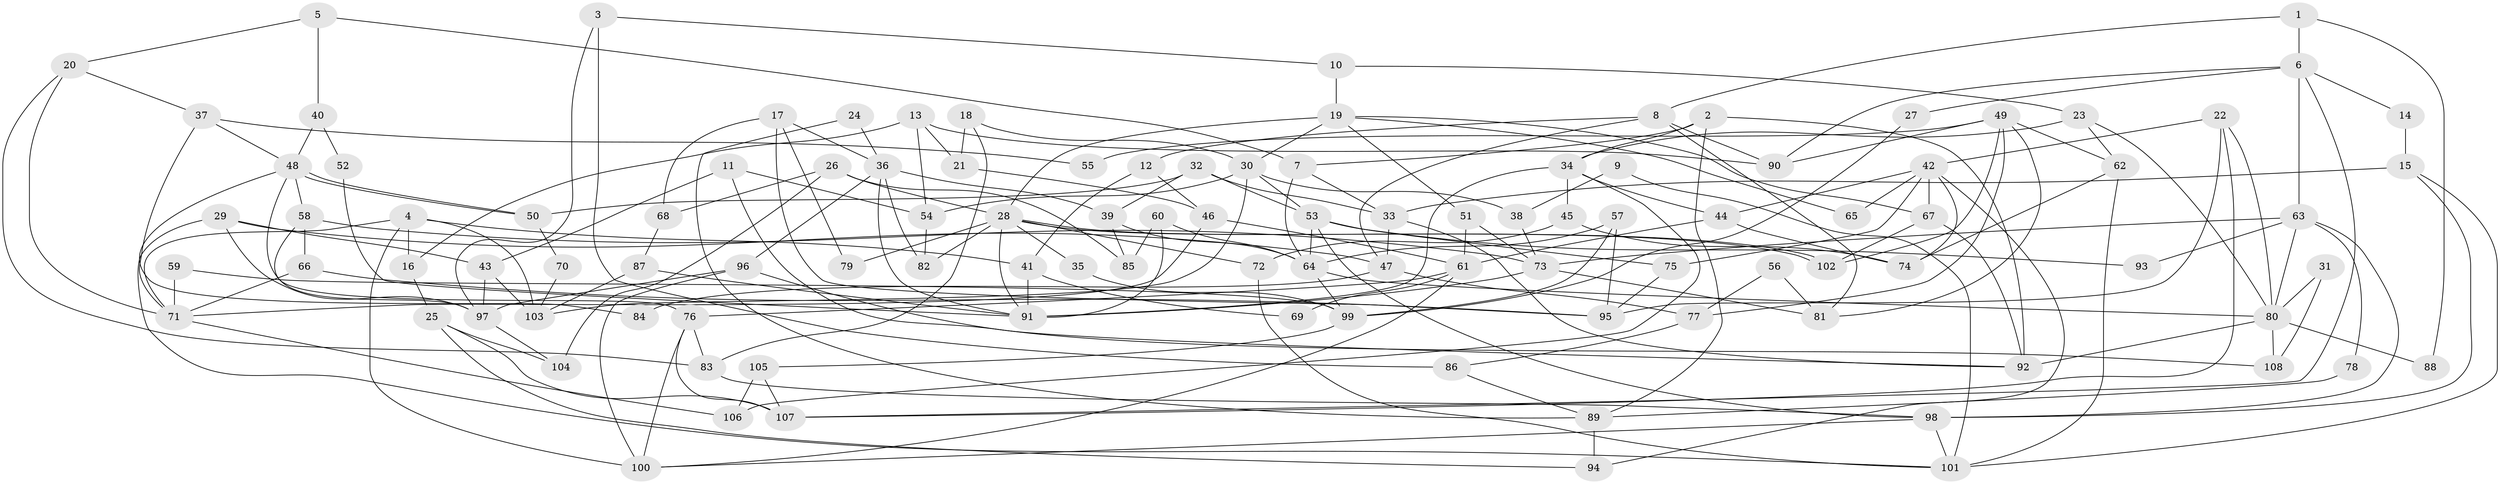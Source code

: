 // Generated by graph-tools (version 1.1) at 2025/11/02/27/25 16:11:21]
// undirected, 108 vertices, 216 edges
graph export_dot {
graph [start="1"]
  node [color=gray90,style=filled];
  1;
  2;
  3;
  4;
  5;
  6;
  7;
  8;
  9;
  10;
  11;
  12;
  13;
  14;
  15;
  16;
  17;
  18;
  19;
  20;
  21;
  22;
  23;
  24;
  25;
  26;
  27;
  28;
  29;
  30;
  31;
  32;
  33;
  34;
  35;
  36;
  37;
  38;
  39;
  40;
  41;
  42;
  43;
  44;
  45;
  46;
  47;
  48;
  49;
  50;
  51;
  52;
  53;
  54;
  55;
  56;
  57;
  58;
  59;
  60;
  61;
  62;
  63;
  64;
  65;
  66;
  67;
  68;
  69;
  70;
  71;
  72;
  73;
  74;
  75;
  76;
  77;
  78;
  79;
  80;
  81;
  82;
  83;
  84;
  85;
  86;
  87;
  88;
  89;
  90;
  91;
  92;
  93;
  94;
  95;
  96;
  97;
  98;
  99;
  100;
  101;
  102;
  103;
  104;
  105;
  106;
  107;
  108;
  1 -- 8;
  1 -- 6;
  1 -- 88;
  2 -- 7;
  2 -- 92;
  2 -- 34;
  2 -- 89;
  3 -- 10;
  3 -- 97;
  3 -- 86;
  4 -- 100;
  4 -- 16;
  4 -- 41;
  4 -- 71;
  4 -- 103;
  5 -- 7;
  5 -- 20;
  5 -- 40;
  6 -- 63;
  6 -- 107;
  6 -- 14;
  6 -- 27;
  6 -- 90;
  7 -- 33;
  7 -- 64;
  8 -- 90;
  8 -- 12;
  8 -- 47;
  8 -- 81;
  9 -- 38;
  9 -- 101;
  10 -- 19;
  10 -- 23;
  11 -- 43;
  11 -- 92;
  11 -- 54;
  12 -- 46;
  12 -- 41;
  13 -- 54;
  13 -- 90;
  13 -- 16;
  13 -- 21;
  14 -- 15;
  15 -- 98;
  15 -- 33;
  15 -- 101;
  16 -- 25;
  17 -- 95;
  17 -- 36;
  17 -- 68;
  17 -- 79;
  18 -- 83;
  18 -- 30;
  18 -- 21;
  19 -- 51;
  19 -- 28;
  19 -- 30;
  19 -- 65;
  19 -- 67;
  20 -- 71;
  20 -- 83;
  20 -- 37;
  21 -- 46;
  22 -- 42;
  22 -- 80;
  22 -- 95;
  22 -- 107;
  23 -- 34;
  23 -- 80;
  23 -- 62;
  24 -- 89;
  24 -- 36;
  25 -- 107;
  25 -- 94;
  25 -- 104;
  26 -- 85;
  26 -- 68;
  26 -- 28;
  26 -- 104;
  27 -- 99;
  28 -- 102;
  28 -- 102;
  28 -- 35;
  28 -- 72;
  28 -- 79;
  28 -- 82;
  28 -- 91;
  29 -- 101;
  29 -- 97;
  29 -- 43;
  29 -- 47;
  30 -- 103;
  30 -- 38;
  30 -- 53;
  30 -- 54;
  31 -- 80;
  31 -- 108;
  32 -- 39;
  32 -- 53;
  32 -- 33;
  32 -- 50;
  33 -- 47;
  33 -- 92;
  34 -- 45;
  34 -- 44;
  34 -- 91;
  34 -- 106;
  35 -- 99;
  36 -- 82;
  36 -- 91;
  36 -- 39;
  36 -- 96;
  37 -- 71;
  37 -- 48;
  37 -- 55;
  38 -- 73;
  39 -- 64;
  39 -- 85;
  40 -- 48;
  40 -- 52;
  41 -- 91;
  41 -- 69;
  42 -- 44;
  42 -- 67;
  42 -- 65;
  42 -- 74;
  42 -- 75;
  42 -- 94;
  43 -- 97;
  43 -- 103;
  44 -- 74;
  44 -- 61;
  45 -- 74;
  45 -- 72;
  46 -- 71;
  46 -- 61;
  47 -- 77;
  47 -- 84;
  48 -- 50;
  48 -- 50;
  48 -- 58;
  48 -- 76;
  48 -- 84;
  49 -- 81;
  49 -- 62;
  49 -- 55;
  49 -- 77;
  49 -- 90;
  49 -- 102;
  50 -- 70;
  51 -- 61;
  51 -- 73;
  52 -- 91;
  53 -- 98;
  53 -- 64;
  53 -- 75;
  53 -- 93;
  54 -- 82;
  56 -- 77;
  56 -- 81;
  57 -- 95;
  57 -- 99;
  57 -- 64;
  58 -- 97;
  58 -- 66;
  58 -- 73;
  59 -- 99;
  59 -- 71;
  60 -- 91;
  60 -- 64;
  60 -- 85;
  61 -- 69;
  61 -- 76;
  61 -- 100;
  62 -- 101;
  62 -- 74;
  63 -- 73;
  63 -- 80;
  63 -- 78;
  63 -- 93;
  63 -- 98;
  64 -- 80;
  64 -- 99;
  66 -- 95;
  66 -- 71;
  67 -- 102;
  67 -- 92;
  68 -- 87;
  70 -- 103;
  71 -- 106;
  72 -- 101;
  73 -- 91;
  73 -- 81;
  75 -- 95;
  76 -- 83;
  76 -- 100;
  76 -- 107;
  77 -- 86;
  78 -- 89;
  80 -- 92;
  80 -- 88;
  80 -- 108;
  83 -- 98;
  86 -- 89;
  87 -- 91;
  87 -- 103;
  89 -- 94;
  96 -- 100;
  96 -- 97;
  96 -- 108;
  97 -- 104;
  98 -- 100;
  98 -- 101;
  99 -- 105;
  105 -- 107;
  105 -- 106;
}
